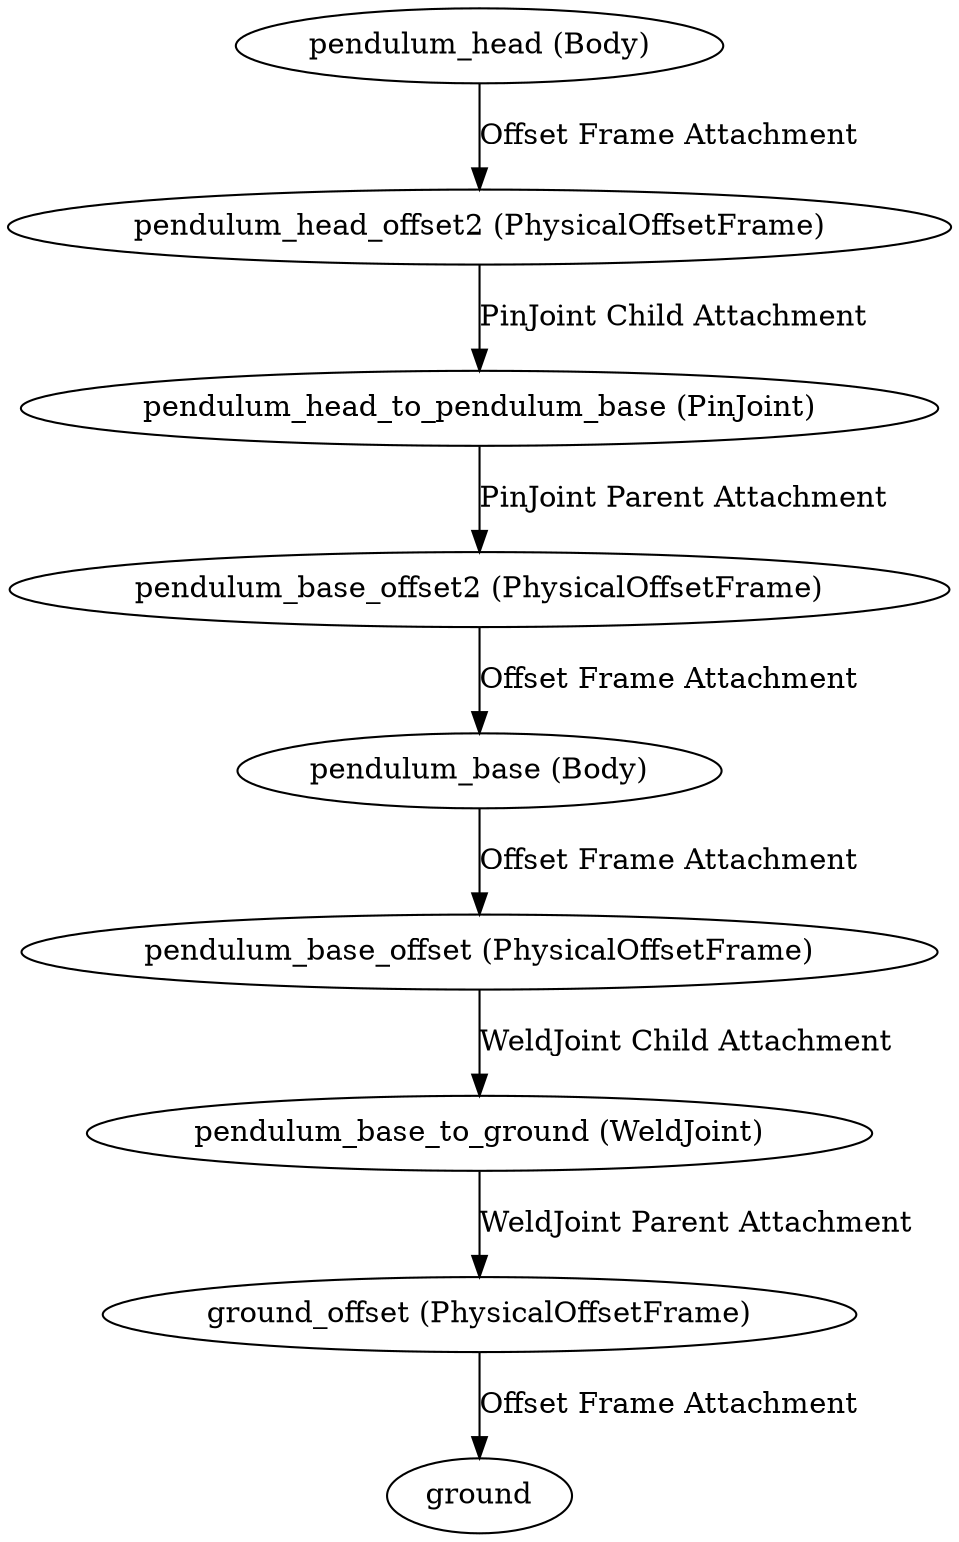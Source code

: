 digraph G {
    start [label="ground"; rank=1]

    end [label="pendulum_head (Body)"; rank=5]
    end -> "pendulum_head_offset2 (PhysicalOffsetFrame)" [label="Offset Frame Attachment"]
    "pendulum_head_offset2 (PhysicalOffsetFrame)" -> "pendulum_head_to_pendulum_base (PinJoint)" [label="PinJoint Child Attachment"]
    "pendulum_head_to_pendulum_base (PinJoint)" -> "pendulum_base_offset2 (PhysicalOffsetFrame)" [label="PinJoint Parent Attachment"]
    "pendulum_base_offset2 (PhysicalOffsetFrame)" -> "pendulum_base (Body)" [label="Offset Frame Attachment"]

    "pendulum_base (Body)" -> "pendulum_base_offset (PhysicalOffsetFrame)" [label="Offset Frame Attachment"]
    "pendulum_base_offset (PhysicalOffsetFrame)" -> "pendulum_base_to_ground (WeldJoint)" [label="WeldJoint Child Attachment"]
    "pendulum_base_to_ground (WeldJoint)" -> "ground_offset (PhysicalOffsetFrame)" [label="WeldJoint Parent Attachment"]
    "ground_offset (PhysicalOffsetFrame)" -> start [label="Offset Frame Attachment"]
}